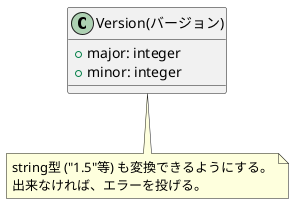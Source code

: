 @startuml Version

class "Version(バージョン)" as Version {
    + major: integer
    + minor: integer
}


note bottom of Version
    string型 ("1.5"等) も変換できるようにする。
    出来なければ、エラーを投げる。
end note

@enduml
